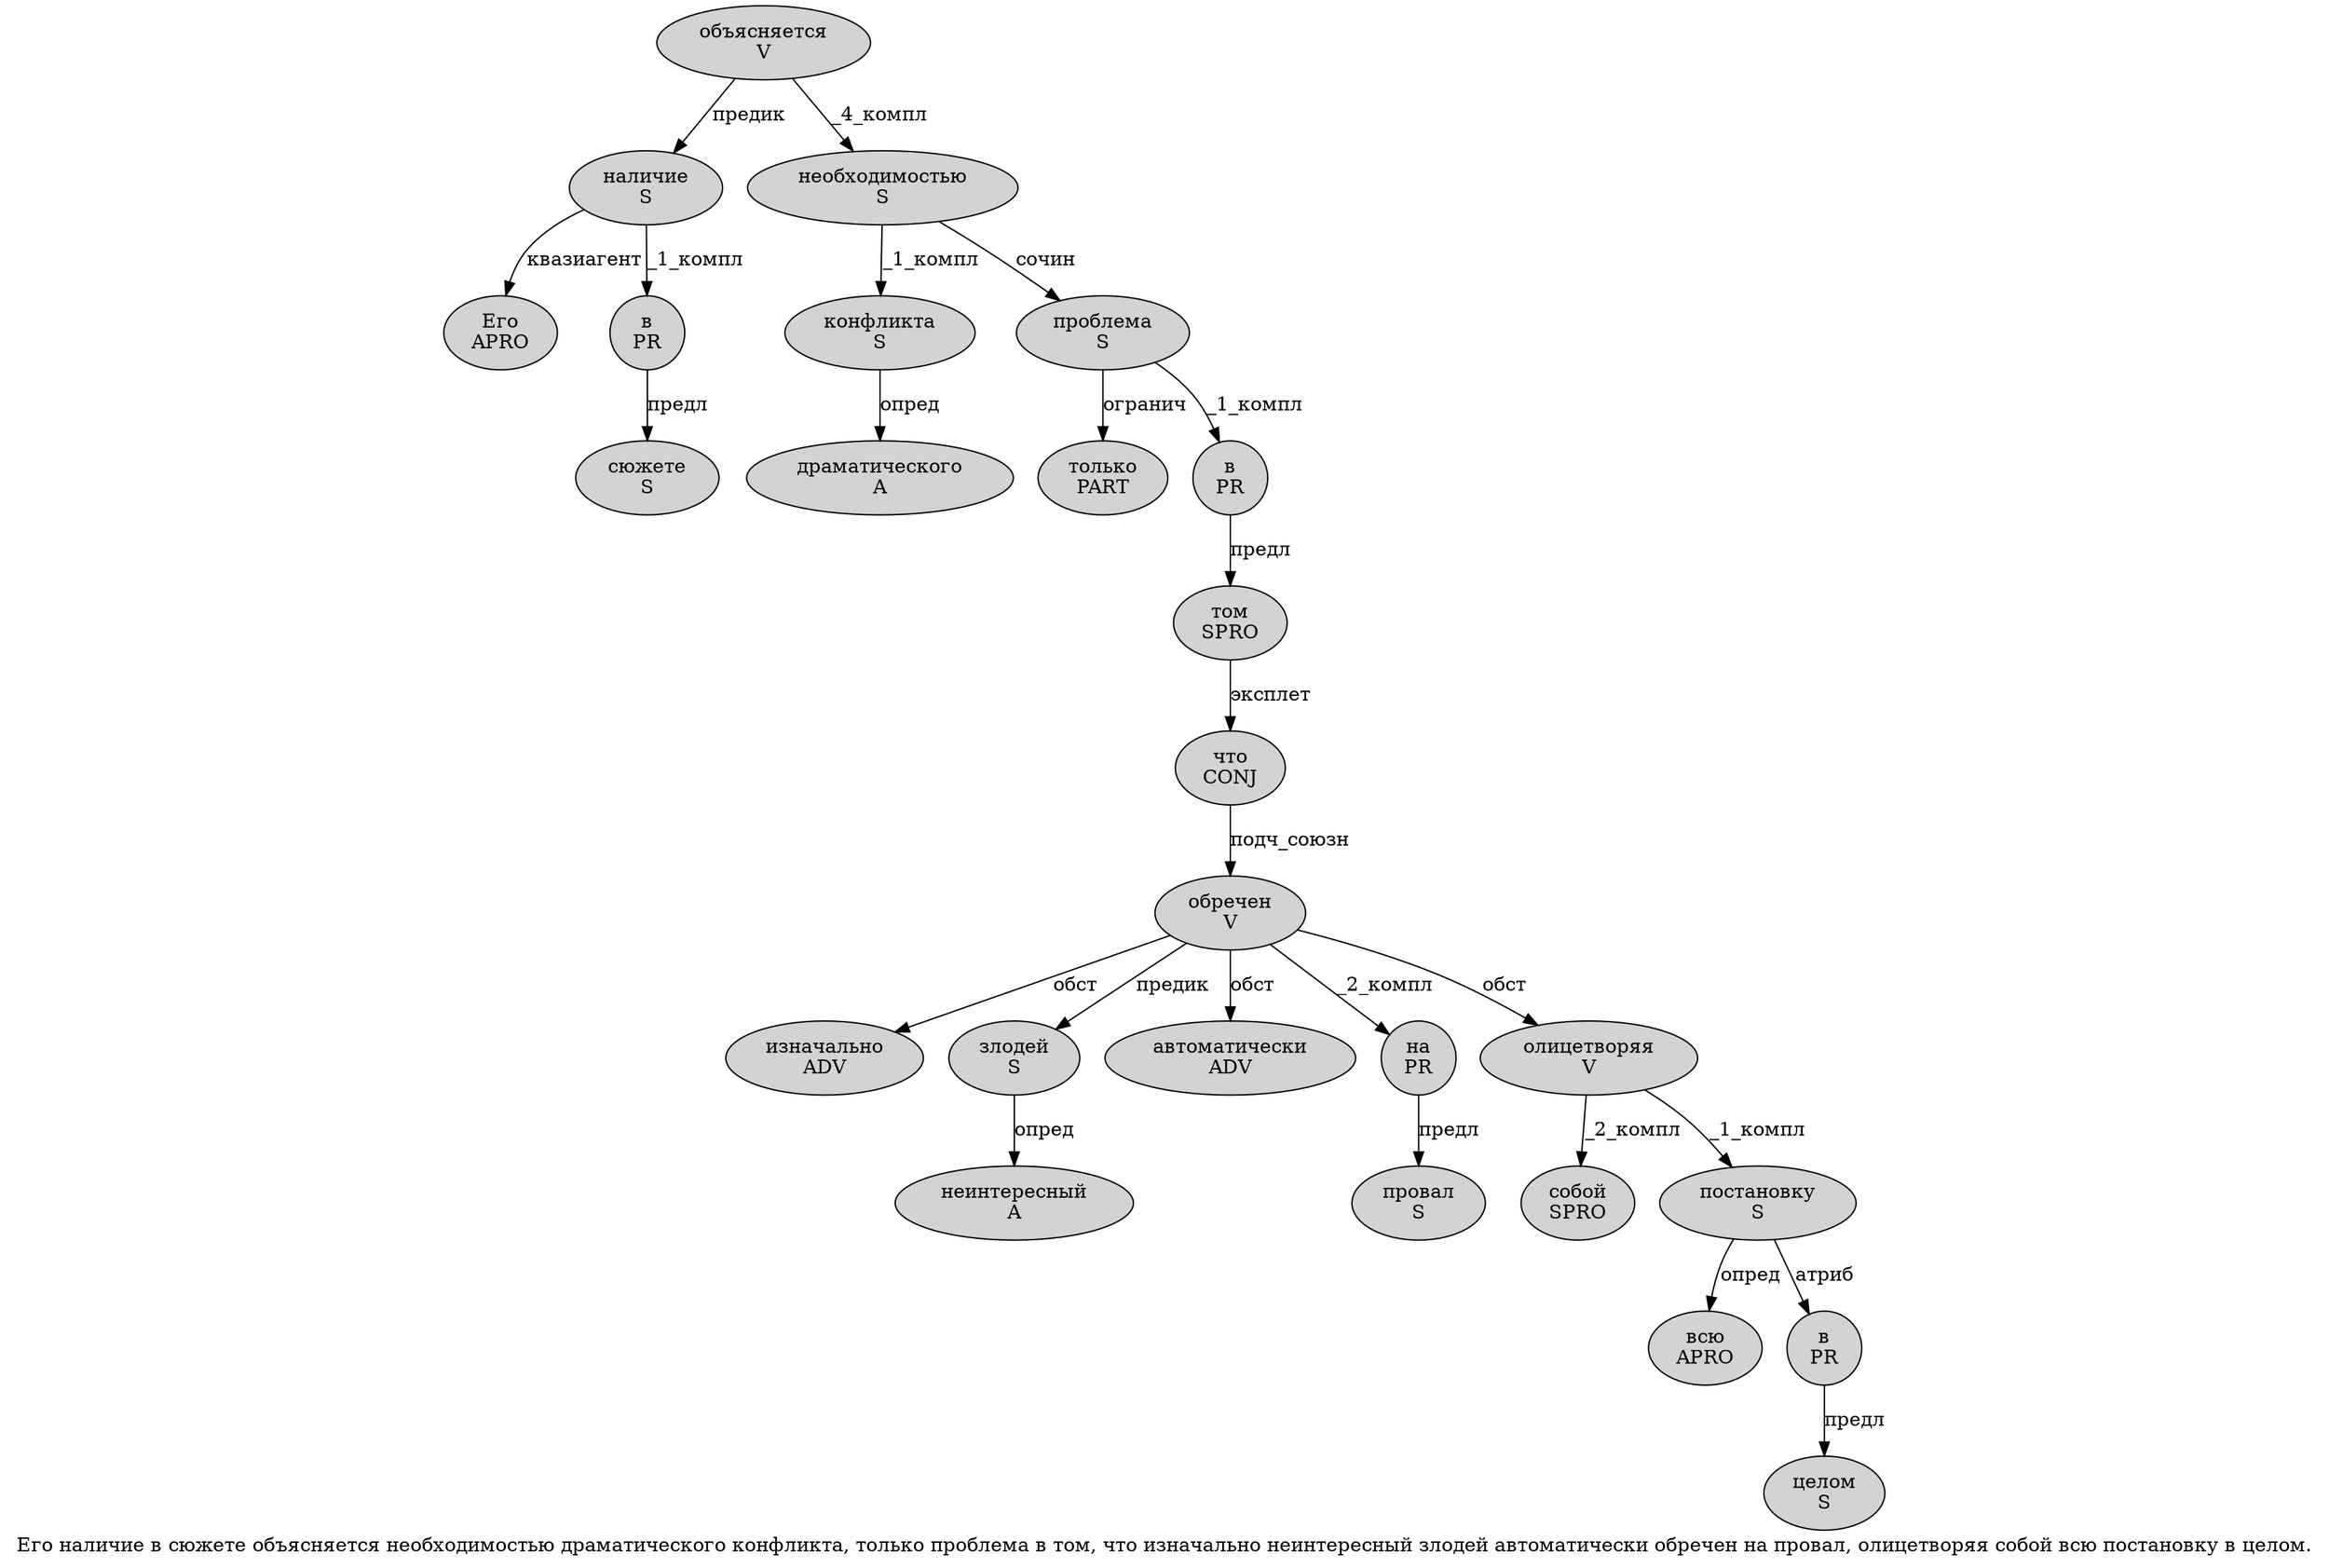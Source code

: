 digraph SENTENCE_2864 {
	graph [label="Его наличие в сюжете объясняется необходимостью драматического конфликта, только проблема в том, что изначально неинтересный злодей автоматически обречен на провал, олицетворяя собой всю постановку в целом."]
	node [style=filled]
		0 [label="Его
APRO" color="" fillcolor=lightgray penwidth=1 shape=ellipse]
		1 [label="наличие
S" color="" fillcolor=lightgray penwidth=1 shape=ellipse]
		2 [label="в
PR" color="" fillcolor=lightgray penwidth=1 shape=ellipse]
		3 [label="сюжете
S" color="" fillcolor=lightgray penwidth=1 shape=ellipse]
		4 [label="объясняется
V" color="" fillcolor=lightgray penwidth=1 shape=ellipse]
		5 [label="необходимостью
S" color="" fillcolor=lightgray penwidth=1 shape=ellipse]
		6 [label="драматического
A" color="" fillcolor=lightgray penwidth=1 shape=ellipse]
		7 [label="конфликта
S" color="" fillcolor=lightgray penwidth=1 shape=ellipse]
		9 [label="только
PART" color="" fillcolor=lightgray penwidth=1 shape=ellipse]
		10 [label="проблема
S" color="" fillcolor=lightgray penwidth=1 shape=ellipse]
		11 [label="в
PR" color="" fillcolor=lightgray penwidth=1 shape=ellipse]
		12 [label="том
SPRO" color="" fillcolor=lightgray penwidth=1 shape=ellipse]
		14 [label="что
CONJ" color="" fillcolor=lightgray penwidth=1 shape=ellipse]
		15 [label="изначально
ADV" color="" fillcolor=lightgray penwidth=1 shape=ellipse]
		16 [label="неинтересный
A" color="" fillcolor=lightgray penwidth=1 shape=ellipse]
		17 [label="злодей
S" color="" fillcolor=lightgray penwidth=1 shape=ellipse]
		18 [label="автоматически
ADV" color="" fillcolor=lightgray penwidth=1 shape=ellipse]
		19 [label="обречен
V" color="" fillcolor=lightgray penwidth=1 shape=ellipse]
		20 [label="на
PR" color="" fillcolor=lightgray penwidth=1 shape=ellipse]
		21 [label="провал
S" color="" fillcolor=lightgray penwidth=1 shape=ellipse]
		23 [label="олицетворяя
V" color="" fillcolor=lightgray penwidth=1 shape=ellipse]
		24 [label="собой
SPRO" color="" fillcolor=lightgray penwidth=1 shape=ellipse]
		25 [label="всю
APRO" color="" fillcolor=lightgray penwidth=1 shape=ellipse]
		26 [label="постановку
S" color="" fillcolor=lightgray penwidth=1 shape=ellipse]
		27 [label="в
PR" color="" fillcolor=lightgray penwidth=1 shape=ellipse]
		28 [label="целом
S" color="" fillcolor=lightgray penwidth=1 shape=ellipse]
			26 -> 25 [label="опред"]
			26 -> 27 [label="атриб"]
			2 -> 3 [label="предл"]
			12 -> 14 [label="эксплет"]
			7 -> 6 [label="опред"]
			20 -> 21 [label="предл"]
			4 -> 1 [label="предик"]
			4 -> 5 [label="_4_компл"]
			17 -> 16 [label="опред"]
			5 -> 7 [label="_1_компл"]
			5 -> 10 [label="сочин"]
			23 -> 24 [label="_2_компл"]
			23 -> 26 [label="_1_компл"]
			10 -> 9 [label="огранич"]
			10 -> 11 [label="_1_компл"]
			11 -> 12 [label="предл"]
			19 -> 15 [label="обст"]
			19 -> 17 [label="предик"]
			19 -> 18 [label="обст"]
			19 -> 20 [label="_2_компл"]
			19 -> 23 [label="обст"]
			27 -> 28 [label="предл"]
			14 -> 19 [label="подч_союзн"]
			1 -> 0 [label="квазиагент"]
			1 -> 2 [label="_1_компл"]
}
